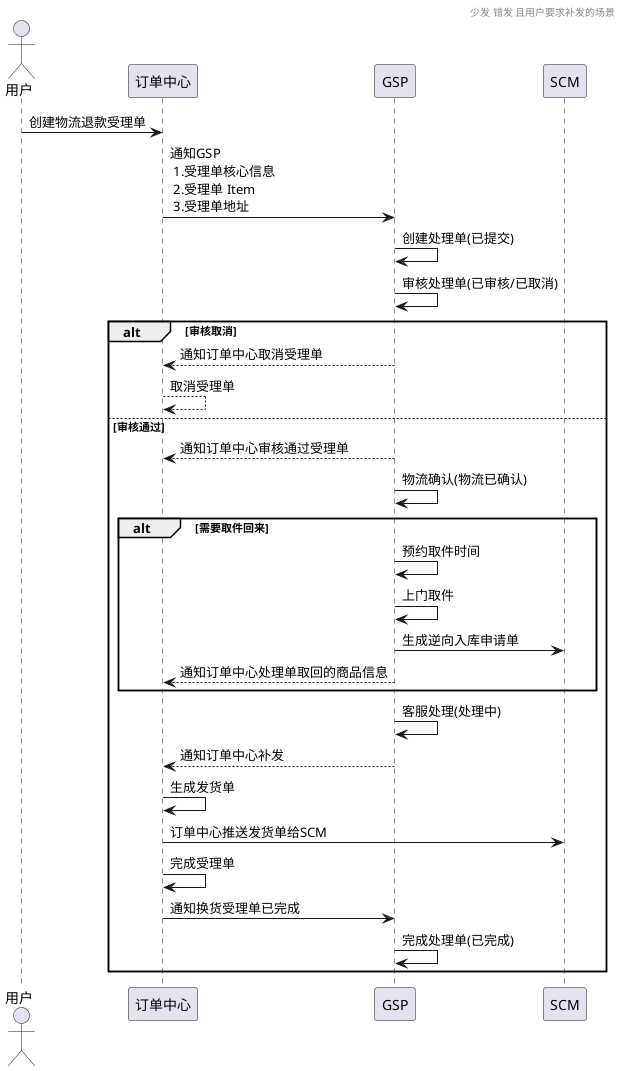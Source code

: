 

@startuml

header
少发 错发 且用户要求补发的场景
endheader

actor 用户

用户 -> 订单中心: 创建物流退款受理单
订单中心 -> GSP: 通知GSP\n 1.受理单核心信息\n 2.受理单 Item\n 3.受理单地址
GSP -> GSP:创建处理单(已提交)

GSP -> GSP:审核处理单(已审核/已取消)
alt 审核取消
    GSP --> 订单中心: 通知订单中心取消受理单
    订单中心 --> 订单中心: 取消受理单
else 审核通过
    GSP --> 订单中心: 通知订单中心审核通过受理单
    GSP -> GSP: 物流确认(物流已确认)
    alt 需要取件回来
        GSP -> GSP: 预约取件时间
        GSP -> GSP: 上门取件
        GSP -> SCM: 生成逆向入库申请单
        GSP --> 订单中心: 通知订单中心处理单取回的商品信息
    end
    GSP -> GSP: 客服处理(处理中)
    GSP --> 订单中心: 通知订单中心补发
    订单中心 -> 订单中心: 生成发货单
    订单中心 -> SCM: 订单中心推送发货单给SCM
    订单中心 -> 订单中心: 完成受理单
    订单中心 -> GSP: 通知换货受理单已完成
    GSP ->  GSP: 完成处理单(已完成)
end

@endnuml